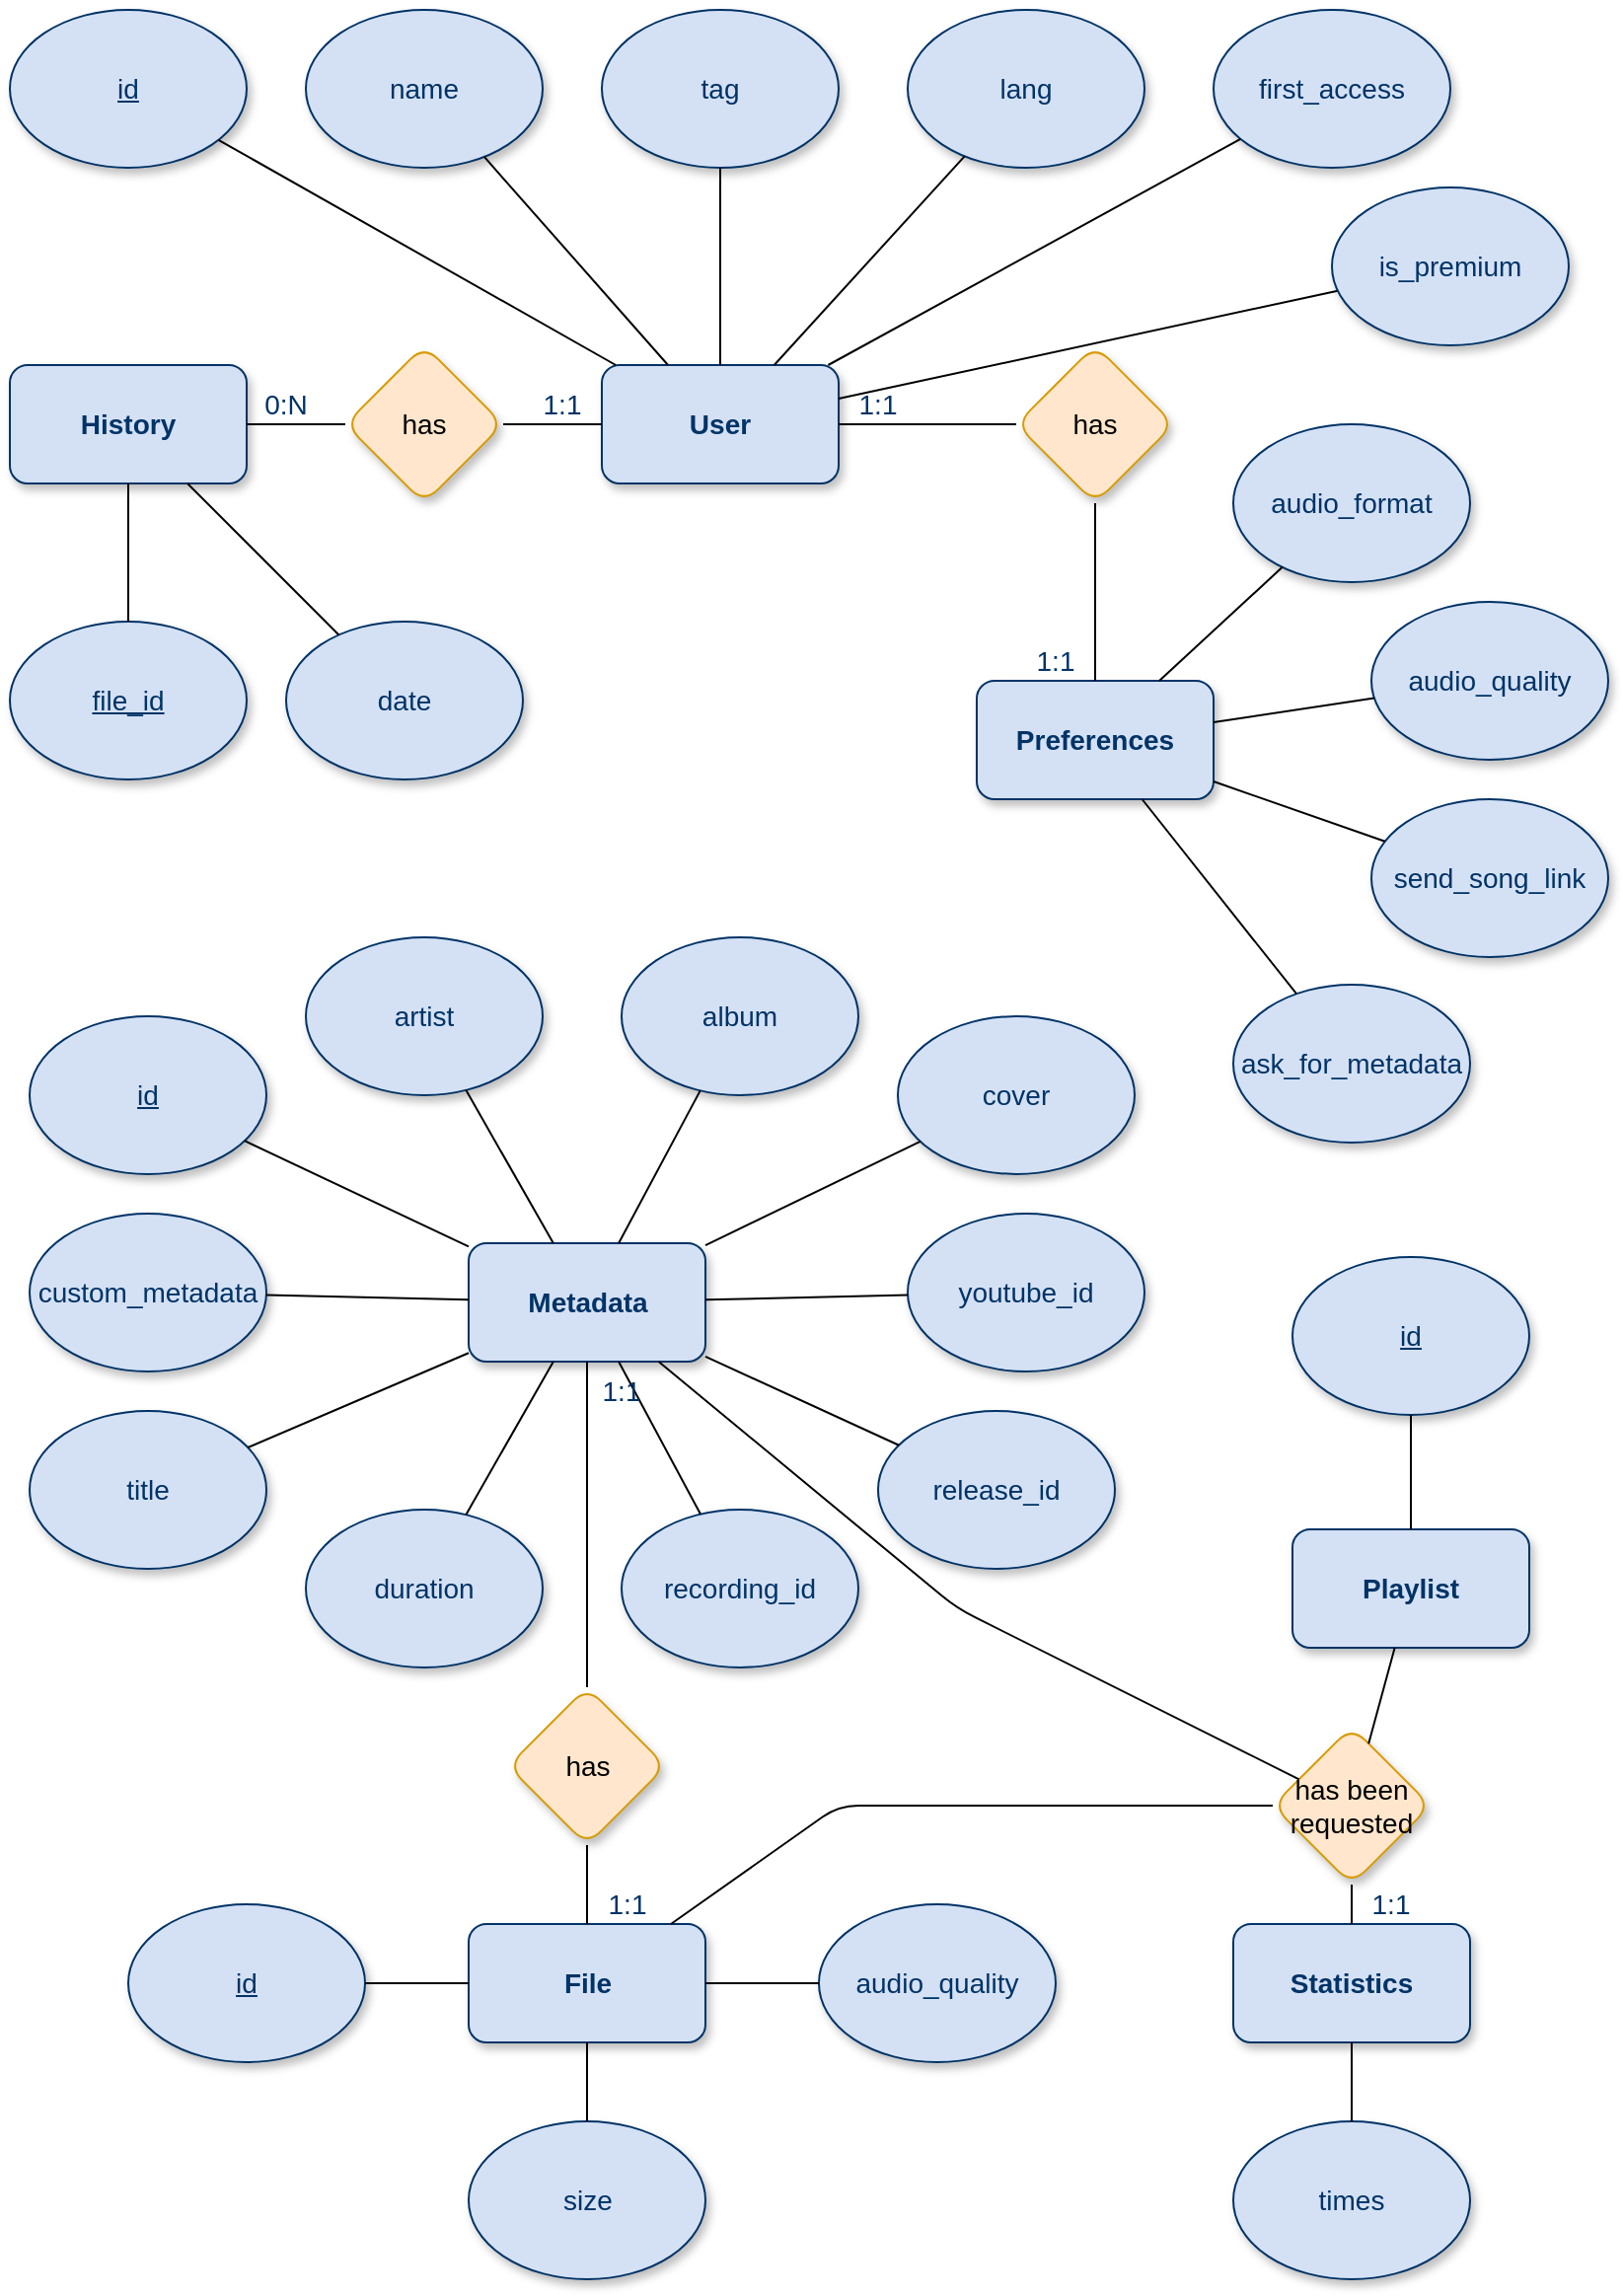 <mxfile version="13.0.3" type="device"><diagram name="Page-1" id="efa7a0a1-bf9b-a30e-e6df-94a7791c09e9"><mxGraphModel dx="1422" dy="816" grid="1" gridSize="10" guides="1" tooltips="1" connect="1" arrows="1" fold="1" page="1" pageScale="1" pageWidth="826" pageHeight="1169" background="#ffffff" math="0" shadow="0"><root><mxCell id="0"/><mxCell id="1" parent="0"/><mxCell id="u53SF7Rmm6a4zc6jmiQO-130" value="User" style="rounded=1;whiteSpace=wrap;html=1;shadow=1;strokeColor=#003366;fillColor=#D4E1F5;fontColor=#003366;align=center;glass=0;comic=0;fontStyle=1;labelBackgroundColor=none;labelBorderColor=none;fontSize=14;" parent="1" vertex="1"><mxGeometry x="310" y="190" width="120" height="60" as="geometry"/></mxCell><mxCell id="u53SF7Rmm6a4zc6jmiQO-131" value="&lt;u&gt;id&lt;/u&gt;" style="ellipse;whiteSpace=wrap;html=1;rounded=1;shadow=1;glass=0;comic=0;labelBackgroundColor=none;strokeColor=#003366;fillColor=#D4E1F5;fontSize=14;fontColor=#003366;align=center;" parent="1" vertex="1"><mxGeometry x="10" y="10" width="120" height="80" as="geometry"/></mxCell><mxCell id="u53SF7Rmm6a4zc6jmiQO-132" value="" style="endArrow=none;html=1;fontSize=14;fontColor=#003366;" parent="1" source="u53SF7Rmm6a4zc6jmiQO-130" target="u53SF7Rmm6a4zc6jmiQO-131" edge="1"><mxGeometry width="50" height="50" relative="1" as="geometry"><mxPoint x="10" y="260" as="sourcePoint"/><mxPoint x="60" y="210" as="targetPoint"/></mxGeometry></mxCell><mxCell id="u53SF7Rmm6a4zc6jmiQO-133" value="name" style="ellipse;whiteSpace=wrap;html=1;rounded=1;shadow=1;glass=0;comic=0;labelBackgroundColor=none;strokeColor=#003366;fillColor=#D4E1F5;fontSize=14;fontColor=#003366;align=center;" parent="1" vertex="1"><mxGeometry x="160" y="10" width="120" height="80" as="geometry"/></mxCell><mxCell id="u53SF7Rmm6a4zc6jmiQO-134" value="tag" style="ellipse;whiteSpace=wrap;html=1;rounded=1;shadow=1;glass=0;comic=0;labelBackgroundColor=none;strokeColor=#003366;fillColor=#D4E1F5;fontSize=14;fontColor=#003366;align=center;" parent="1" vertex="1"><mxGeometry x="310" y="10" width="120" height="80" as="geometry"/></mxCell><mxCell id="u53SF7Rmm6a4zc6jmiQO-135" value="lang" style="ellipse;whiteSpace=wrap;html=1;rounded=1;shadow=1;glass=0;comic=0;labelBackgroundColor=none;strokeColor=#003366;fillColor=#D4E1F5;fontSize=14;fontColor=#003366;align=center;" parent="1" vertex="1"><mxGeometry x="465" y="10" width="120" height="80" as="geometry"/></mxCell><mxCell id="u53SF7Rmm6a4zc6jmiQO-136" value="first_access" style="ellipse;whiteSpace=wrap;html=1;rounded=1;shadow=1;glass=0;comic=0;labelBackgroundColor=none;strokeColor=#003366;fillColor=#D4E1F5;fontSize=14;fontColor=#003366;align=center;" parent="1" vertex="1"><mxGeometry x="620" y="10" width="120" height="80" as="geometry"/></mxCell><mxCell id="u53SF7Rmm6a4zc6jmiQO-137" value="" style="endArrow=none;html=1;fontSize=14;fontColor=#003366;" parent="1" source="u53SF7Rmm6a4zc6jmiQO-130" target="u53SF7Rmm6a4zc6jmiQO-133" edge="1"><mxGeometry width="50" height="50" relative="1" as="geometry"><mxPoint x="10" y="320" as="sourcePoint"/><mxPoint x="60" y="270" as="targetPoint"/></mxGeometry></mxCell><mxCell id="u53SF7Rmm6a4zc6jmiQO-138" value="" style="endArrow=none;html=1;fontSize=14;fontColor=#003366;exitX=0.5;exitY=0;exitDx=0;exitDy=0;" parent="1" source="u53SF7Rmm6a4zc6jmiQO-130" target="u53SF7Rmm6a4zc6jmiQO-134" edge="1"><mxGeometry width="50" height="50" relative="1" as="geometry"><mxPoint x="10" y="320" as="sourcePoint"/><mxPoint x="60" y="270" as="targetPoint"/></mxGeometry></mxCell><mxCell id="u53SF7Rmm6a4zc6jmiQO-139" value="" style="endArrow=none;html=1;fontSize=14;fontColor=#003366;" parent="1" source="u53SF7Rmm6a4zc6jmiQO-130" target="u53SF7Rmm6a4zc6jmiQO-135" edge="1"><mxGeometry width="50" height="50" relative="1" as="geometry"><mxPoint x="10" y="320" as="sourcePoint"/><mxPoint x="60" y="270" as="targetPoint"/></mxGeometry></mxCell><mxCell id="u53SF7Rmm6a4zc6jmiQO-140" value="" style="endArrow=none;html=1;fontSize=14;fontColor=#003366;" parent="1" source="u53SF7Rmm6a4zc6jmiQO-130" target="u53SF7Rmm6a4zc6jmiQO-136" edge="1"><mxGeometry width="50" height="50" relative="1" as="geometry"><mxPoint x="10" y="320" as="sourcePoint"/><mxPoint x="60" y="270" as="targetPoint"/></mxGeometry></mxCell><mxCell id="u53SF7Rmm6a4zc6jmiQO-141" value="&lt;b&gt;History&lt;/b&gt;" style="rounded=1;whiteSpace=wrap;html=1;shadow=1;glass=0;comic=0;labelBackgroundColor=none;strokeColor=#003366;fillColor=#D4E1F5;fontSize=14;fontColor=#003366;align=center;" parent="1" vertex="1"><mxGeometry x="10" y="190" width="120" height="60" as="geometry"/></mxCell><mxCell id="u53SF7Rmm6a4zc6jmiQO-142" value="date" style="ellipse;whiteSpace=wrap;html=1;rounded=1;shadow=1;glass=0;comic=0;labelBackgroundColor=none;strokeColor=#003366;fillColor=#D4E1F5;fontSize=14;fontColor=#003366;align=center;" parent="1" vertex="1"><mxGeometry x="150" y="320" width="120" height="80" as="geometry"/></mxCell><mxCell id="u53SF7Rmm6a4zc6jmiQO-143" value="&lt;u&gt;file_id&lt;/u&gt;" style="ellipse;whiteSpace=wrap;html=1;rounded=1;shadow=1;glass=0;comic=0;labelBackgroundColor=none;strokeColor=#003366;fillColor=#D4E1F5;fontSize=14;fontColor=#003366;align=center;" parent="1" vertex="1"><mxGeometry x="10" y="320" width="120" height="80" as="geometry"/></mxCell><mxCell id="u53SF7Rmm6a4zc6jmiQO-144" value="" style="endArrow=none;html=1;fontSize=14;fontColor=#003366;" parent="1" source="u53SF7Rmm6a4zc6jmiQO-141" target="u53SF7Rmm6a4zc6jmiQO-142" edge="1"><mxGeometry width="50" height="50" relative="1" as="geometry"><mxPoint x="10" y="570" as="sourcePoint"/><mxPoint x="60" y="520" as="targetPoint"/></mxGeometry></mxCell><mxCell id="u53SF7Rmm6a4zc6jmiQO-147" value="has" style="rhombus;whiteSpace=wrap;html=1;rounded=1;shadow=1;glass=0;comic=0;labelBackgroundColor=none;strokeColor=#d79b00;fillColor=#ffe6cc;fontSize=14;align=center;" parent="1" vertex="1"><mxGeometry x="180" y="180" width="80" height="80" as="geometry"/></mxCell><mxCell id="u53SF7Rmm6a4zc6jmiQO-148" value="" style="endArrow=none;html=1;fontSize=14;fontColor=#003366;entryX=0;entryY=0.5;entryDx=0;entryDy=0;" parent="1" source="u53SF7Rmm6a4zc6jmiQO-147" target="u53SF7Rmm6a4zc6jmiQO-130" edge="1"><mxGeometry width="50" height="50" relative="1" as="geometry"><mxPoint x="10" y="480" as="sourcePoint"/><mxPoint x="60" y="430" as="targetPoint"/></mxGeometry></mxCell><mxCell id="u53SF7Rmm6a4zc6jmiQO-149" value="" style="endArrow=none;html=1;fontSize=14;fontColor=#003366;" parent="1" source="u53SF7Rmm6a4zc6jmiQO-141" target="u53SF7Rmm6a4zc6jmiQO-147" edge="1"><mxGeometry width="50" height="50" relative="1" as="geometry"><mxPoint x="10" y="480" as="sourcePoint"/><mxPoint x="60" y="430" as="targetPoint"/></mxGeometry></mxCell><mxCell id="u53SF7Rmm6a4zc6jmiQO-150" value="1:1" style="text;html=1;strokeColor=none;fillColor=none;align=center;verticalAlign=middle;whiteSpace=wrap;rounded=0;shadow=1;glass=0;comic=0;labelBackgroundColor=none;fontSize=14;fontColor=#003366;" parent="1" vertex="1"><mxGeometry x="270" y="200" width="40" height="20" as="geometry"/></mxCell><mxCell id="u53SF7Rmm6a4zc6jmiQO-151" value="0:N" style="text;html=1;strokeColor=none;fillColor=none;align=center;verticalAlign=middle;whiteSpace=wrap;rounded=0;shadow=1;glass=0;comic=0;labelBackgroundColor=none;fontSize=14;fontColor=#003366;" parent="1" vertex="1"><mxGeometry x="130" y="200" width="40" height="20" as="geometry"/></mxCell><mxCell id="u53SF7Rmm6a4zc6jmiQO-152" value="" style="endArrow=none;html=1;fontSize=14;fontColor=#003366;" parent="1" source="u53SF7Rmm6a4zc6jmiQO-143" target="u53SF7Rmm6a4zc6jmiQO-141" edge="1"><mxGeometry width="50" height="50" relative="1" as="geometry"><mxPoint x="10" y="480" as="sourcePoint"/><mxPoint x="60" y="430" as="targetPoint"/></mxGeometry></mxCell><mxCell id="u53SF7Rmm6a4zc6jmiQO-153" value="&lt;b&gt;Preferences&lt;/b&gt;" style="rounded=1;whiteSpace=wrap;html=1;shadow=1;glass=0;comic=0;labelBackgroundColor=none;strokeColor=#003366;fillColor=#D4E1F5;fontSize=14;fontColor=#003366;align=center;" parent="1" vertex="1"><mxGeometry x="500" y="350" width="120" height="60" as="geometry"/></mxCell><mxCell id="u53SF7Rmm6a4zc6jmiQO-154" value="has" style="rhombus;whiteSpace=wrap;html=1;rounded=1;shadow=1;glass=0;comic=0;labelBackgroundColor=none;strokeColor=#d79b00;fillColor=#ffe6cc;fontSize=14;align=center;" parent="1" vertex="1"><mxGeometry x="520" y="180" width="80" height="80" as="geometry"/></mxCell><mxCell id="u53SF7Rmm6a4zc6jmiQO-155" value="" style="endArrow=none;html=1;fontSize=14;fontColor=#003366;" parent="1" source="u53SF7Rmm6a4zc6jmiQO-130" target="u53SF7Rmm6a4zc6jmiQO-154" edge="1"><mxGeometry width="50" height="50" relative="1" as="geometry"><mxPoint x="440" y="340" as="sourcePoint"/><mxPoint x="490" y="250" as="targetPoint"/></mxGeometry></mxCell><mxCell id="u53SF7Rmm6a4zc6jmiQO-156" value="" style="endArrow=none;html=1;fontSize=14;fontColor=#003366;" parent="1" source="u53SF7Rmm6a4zc6jmiQO-154" target="u53SF7Rmm6a4zc6jmiQO-153" edge="1"><mxGeometry width="50" height="50" relative="1" as="geometry"><mxPoint x="620" y="380" as="sourcePoint"/><mxPoint x="670" y="330" as="targetPoint"/></mxGeometry></mxCell><mxCell id="u53SF7Rmm6a4zc6jmiQO-157" value="1:1" style="text;html=1;strokeColor=none;fillColor=none;align=center;verticalAlign=middle;whiteSpace=wrap;rounded=0;shadow=1;glass=0;comic=0;labelBackgroundColor=none;fontSize=14;fontColor=#003366;" parent="1" vertex="1"><mxGeometry x="430" y="200" width="40" height="20" as="geometry"/></mxCell><mxCell id="u53SF7Rmm6a4zc6jmiQO-158" value="1:1" style="text;html=1;strokeColor=none;fillColor=none;align=center;verticalAlign=middle;whiteSpace=wrap;rounded=0;shadow=1;glass=0;comic=0;labelBackgroundColor=none;fontSize=14;fontColor=#003366;" parent="1" vertex="1"><mxGeometry x="520" y="330" width="40" height="20" as="geometry"/></mxCell><mxCell id="u53SF7Rmm6a4zc6jmiQO-159" value="audio_format" style="ellipse;whiteSpace=wrap;html=1;rounded=1;shadow=1;glass=0;comic=0;labelBackgroundColor=none;strokeColor=#003366;fillColor=#D4E1F5;fontSize=14;fontColor=#003366;align=center;" parent="1" vertex="1"><mxGeometry x="630" y="220" width="120" height="80" as="geometry"/></mxCell><mxCell id="u53SF7Rmm6a4zc6jmiQO-160" value="audio_quality" style="ellipse;whiteSpace=wrap;html=1;rounded=1;shadow=1;glass=0;comic=0;labelBackgroundColor=none;strokeColor=#003366;fillColor=#D4E1F5;fontSize=14;fontColor=#003366;align=center;" parent="1" vertex="1"><mxGeometry x="700" y="310" width="120" height="80" as="geometry"/></mxCell><mxCell id="u53SF7Rmm6a4zc6jmiQO-161" value="send_song_link" style="ellipse;whiteSpace=wrap;html=1;rounded=1;shadow=1;glass=0;comic=0;labelBackgroundColor=none;strokeColor=#003366;fillColor=#D4E1F5;fontSize=14;fontColor=#003366;align=center;" parent="1" vertex="1"><mxGeometry x="700" y="410" width="120" height="80" as="geometry"/></mxCell><mxCell id="u53SF7Rmm6a4zc6jmiQO-163" value="ask_for_metadata" style="ellipse;whiteSpace=wrap;html=1;rounded=1;shadow=1;glass=0;comic=0;labelBackgroundColor=none;strokeColor=#003366;fillColor=#D4E1F5;fontSize=14;fontColor=#003366;align=center;" parent="1" vertex="1"><mxGeometry x="630" y="504" width="120" height="80" as="geometry"/></mxCell><mxCell id="u53SF7Rmm6a4zc6jmiQO-164" value="" style="endArrow=none;html=1;fontSize=14;fontColor=#003366;" parent="1" source="u53SF7Rmm6a4zc6jmiQO-159" target="u53SF7Rmm6a4zc6jmiQO-153" edge="1"><mxGeometry width="50" height="50" relative="1" as="geometry"><mxPoint x="10" y="660" as="sourcePoint"/><mxPoint x="60" y="610" as="targetPoint"/></mxGeometry></mxCell><mxCell id="u53SF7Rmm6a4zc6jmiQO-165" value="" style="endArrow=none;html=1;fontSize=14;fontColor=#003366;" parent="1" source="u53SF7Rmm6a4zc6jmiQO-160" target="u53SF7Rmm6a4zc6jmiQO-153" edge="1"><mxGeometry width="50" height="50" relative="1" as="geometry"><mxPoint x="10" y="660" as="sourcePoint"/><mxPoint x="60" y="610" as="targetPoint"/></mxGeometry></mxCell><mxCell id="u53SF7Rmm6a4zc6jmiQO-166" value="" style="endArrow=none;html=1;fontSize=14;fontColor=#003366;" parent="1" source="u53SF7Rmm6a4zc6jmiQO-161" target="u53SF7Rmm6a4zc6jmiQO-153" edge="1"><mxGeometry width="50" height="50" relative="1" as="geometry"><mxPoint x="10" y="660" as="sourcePoint"/><mxPoint x="60" y="610" as="targetPoint"/></mxGeometry></mxCell><mxCell id="u53SF7Rmm6a4zc6jmiQO-167" value="" style="endArrow=none;html=1;fontSize=14;fontColor=#003366;" parent="1" source="u53SF7Rmm6a4zc6jmiQO-163" target="u53SF7Rmm6a4zc6jmiQO-153" edge="1"><mxGeometry width="50" height="50" relative="1" as="geometry"><mxPoint x="10" y="660" as="sourcePoint"/><mxPoint x="60" y="610" as="targetPoint"/></mxGeometry></mxCell><mxCell id="u53SF7Rmm6a4zc6jmiQO-168" value="&lt;b&gt;Metadata&lt;/b&gt;" style="rounded=1;whiteSpace=wrap;html=1;shadow=1;glass=0;comic=0;labelBackgroundColor=none;strokeColor=#003366;fillColor=#D4E1F5;fontSize=14;fontColor=#003366;align=center;" parent="1" vertex="1"><mxGeometry x="242.5" y="635" width="120" height="60" as="geometry"/></mxCell><mxCell id="u53SF7Rmm6a4zc6jmiQO-169" value="&lt;u&gt;id&lt;/u&gt;" style="ellipse;whiteSpace=wrap;html=1;rounded=1;shadow=1;glass=0;comic=0;labelBackgroundColor=none;strokeColor=#003366;fillColor=#D4E1F5;fontSize=14;fontColor=#003366;align=center;" parent="1" vertex="1"><mxGeometry x="20" y="520" width="120" height="80" as="geometry"/></mxCell><mxCell id="u53SF7Rmm6a4zc6jmiQO-170" value="title" style="ellipse;whiteSpace=wrap;html=1;rounded=1;shadow=1;glass=0;comic=0;labelBackgroundColor=none;strokeColor=#003366;fillColor=#D4E1F5;fontSize=14;fontColor=#003366;align=center;" parent="1" vertex="1"><mxGeometry x="20" y="720" width="120" height="80" as="geometry"/></mxCell><mxCell id="u53SF7Rmm6a4zc6jmiQO-171" value="artist" style="ellipse;whiteSpace=wrap;html=1;rounded=1;shadow=1;glass=0;comic=0;labelBackgroundColor=none;strokeColor=#003366;fillColor=#D4E1F5;fontSize=14;fontColor=#003366;align=center;" parent="1" vertex="1"><mxGeometry x="160" y="480" width="120" height="80" as="geometry"/></mxCell><mxCell id="u53SF7Rmm6a4zc6jmiQO-172" value="album" style="ellipse;whiteSpace=wrap;html=1;rounded=1;shadow=1;glass=0;comic=0;labelBackgroundColor=none;strokeColor=#003366;fillColor=#D4E1F5;fontSize=14;fontColor=#003366;align=center;" parent="1" vertex="1"><mxGeometry x="320" y="480" width="120" height="80" as="geometry"/></mxCell><mxCell id="u53SF7Rmm6a4zc6jmiQO-173" value="cover" style="ellipse;whiteSpace=wrap;html=1;rounded=1;shadow=1;glass=0;comic=0;labelBackgroundColor=none;strokeColor=#003366;fillColor=#D4E1F5;fontSize=14;fontColor=#003366;align=center;" parent="1" vertex="1"><mxGeometry x="460" y="520" width="120" height="80" as="geometry"/></mxCell><mxCell id="u53SF7Rmm6a4zc6jmiQO-174" value="release_id" style="ellipse;whiteSpace=wrap;html=1;rounded=1;shadow=1;glass=0;comic=0;labelBackgroundColor=none;strokeColor=#003366;fillColor=#D4E1F5;fontSize=14;fontColor=#003366;align=center;" parent="1" vertex="1"><mxGeometry x="450" y="720" width="120" height="80" as="geometry"/></mxCell><mxCell id="u53SF7Rmm6a4zc6jmiQO-175" value="recording_id" style="ellipse;whiteSpace=wrap;html=1;rounded=1;shadow=1;glass=0;comic=0;labelBackgroundColor=none;strokeColor=#003366;fillColor=#D4E1F5;fontSize=14;fontColor=#003366;align=center;" parent="1" vertex="1"><mxGeometry x="320" y="770" width="120" height="80" as="geometry"/></mxCell><mxCell id="u53SF7Rmm6a4zc6jmiQO-176" value="duration" style="ellipse;whiteSpace=wrap;html=1;rounded=1;shadow=1;glass=0;comic=0;labelBackgroundColor=none;strokeColor=#003366;fillColor=#D4E1F5;fontSize=14;fontColor=#003366;align=center;" parent="1" vertex="1"><mxGeometry x="160" y="770" width="120" height="80" as="geometry"/></mxCell><mxCell id="u53SF7Rmm6a4zc6jmiQO-177" value="custom_metadata" style="ellipse;whiteSpace=wrap;html=1;rounded=1;shadow=1;glass=0;comic=0;labelBackgroundColor=none;strokeColor=#003366;fillColor=#D4E1F5;fontSize=14;fontColor=#003366;align=center;" parent="1" vertex="1"><mxGeometry x="20" y="620" width="120" height="80" as="geometry"/></mxCell><mxCell id="u53SF7Rmm6a4zc6jmiQO-178" value="youtube_id" style="ellipse;whiteSpace=wrap;html=1;rounded=1;shadow=1;glass=0;comic=0;labelBackgroundColor=none;strokeColor=#003366;fillColor=#D4E1F5;fontSize=14;fontColor=#003366;align=center;" parent="1" vertex="1"><mxGeometry x="465" y="620" width="120" height="80" as="geometry"/></mxCell><mxCell id="u53SF7Rmm6a4zc6jmiQO-179" value="" style="endArrow=none;html=1;fontSize=14;fontColor=#003366;" parent="1" source="u53SF7Rmm6a4zc6jmiQO-177" target="u53SF7Rmm6a4zc6jmiQO-168" edge="1"><mxGeometry width="50" height="50" relative="1" as="geometry"><mxPoint x="10" y="920" as="sourcePoint"/><mxPoint x="60" y="870" as="targetPoint"/></mxGeometry></mxCell><mxCell id="u53SF7Rmm6a4zc6jmiQO-180" value="" style="endArrow=none;html=1;fontSize=14;fontColor=#003366;" parent="1" source="u53SF7Rmm6a4zc6jmiQO-170" target="u53SF7Rmm6a4zc6jmiQO-168" edge="1"><mxGeometry width="50" height="50" relative="1" as="geometry"><mxPoint x="10" y="920" as="sourcePoint"/><mxPoint x="60" y="870" as="targetPoint"/></mxGeometry></mxCell><mxCell id="u53SF7Rmm6a4zc6jmiQO-181" value="" style="endArrow=none;html=1;fontSize=14;fontColor=#003366;" parent="1" source="u53SF7Rmm6a4zc6jmiQO-176" target="u53SF7Rmm6a4zc6jmiQO-168" edge="1"><mxGeometry width="50" height="50" relative="1" as="geometry"><mxPoint x="10" y="920" as="sourcePoint"/><mxPoint x="60" y="870" as="targetPoint"/></mxGeometry></mxCell><mxCell id="u53SF7Rmm6a4zc6jmiQO-182" value="" style="endArrow=none;html=1;fontSize=14;fontColor=#003366;" parent="1" source="u53SF7Rmm6a4zc6jmiQO-175" target="u53SF7Rmm6a4zc6jmiQO-168" edge="1"><mxGeometry width="50" height="50" relative="1" as="geometry"><mxPoint x="10" y="920" as="sourcePoint"/><mxPoint x="60" y="870" as="targetPoint"/></mxGeometry></mxCell><mxCell id="u53SF7Rmm6a4zc6jmiQO-183" value="" style="endArrow=none;html=1;fontSize=14;fontColor=#003366;" parent="1" source="u53SF7Rmm6a4zc6jmiQO-174" target="u53SF7Rmm6a4zc6jmiQO-168" edge="1"><mxGeometry width="50" height="50" relative="1" as="geometry"><mxPoint x="10" y="920" as="sourcePoint"/><mxPoint x="60" y="870" as="targetPoint"/></mxGeometry></mxCell><mxCell id="u53SF7Rmm6a4zc6jmiQO-184" value="" style="endArrow=none;html=1;fontSize=14;fontColor=#003366;" parent="1" source="u53SF7Rmm6a4zc6jmiQO-178" target="u53SF7Rmm6a4zc6jmiQO-168" edge="1"><mxGeometry width="50" height="50" relative="1" as="geometry"><mxPoint x="10" y="920" as="sourcePoint"/><mxPoint x="60" y="870" as="targetPoint"/></mxGeometry></mxCell><mxCell id="u53SF7Rmm6a4zc6jmiQO-185" value="" style="endArrow=none;html=1;fontSize=14;fontColor=#003366;" parent="1" source="u53SF7Rmm6a4zc6jmiQO-168" target="u53SF7Rmm6a4zc6jmiQO-169" edge="1"><mxGeometry width="50" height="50" relative="1" as="geometry"><mxPoint x="220" y="640" as="sourcePoint"/><mxPoint x="270" y="590" as="targetPoint"/></mxGeometry></mxCell><mxCell id="u53SF7Rmm6a4zc6jmiQO-186" value="" style="endArrow=none;html=1;fontSize=14;fontColor=#003366;" parent="1" source="u53SF7Rmm6a4zc6jmiQO-171" target="u53SF7Rmm6a4zc6jmiQO-168" edge="1"><mxGeometry width="50" height="50" relative="1" as="geometry"><mxPoint x="300" y="620" as="sourcePoint"/><mxPoint x="350" y="570" as="targetPoint"/></mxGeometry></mxCell><mxCell id="u53SF7Rmm6a4zc6jmiQO-187" value="" style="endArrow=none;html=1;fontSize=14;fontColor=#003366;" parent="1" source="u53SF7Rmm6a4zc6jmiQO-168" target="u53SF7Rmm6a4zc6jmiQO-172" edge="1"><mxGeometry width="50" height="50" relative="1" as="geometry"><mxPoint x="310" y="630" as="sourcePoint"/><mxPoint x="360" y="580" as="targetPoint"/></mxGeometry></mxCell><mxCell id="u53SF7Rmm6a4zc6jmiQO-188" value="" style="endArrow=none;html=1;fontSize=14;fontColor=#003366;" parent="1" source="u53SF7Rmm6a4zc6jmiQO-168" target="u53SF7Rmm6a4zc6jmiQO-173" edge="1"><mxGeometry width="50" height="50" relative="1" as="geometry"><mxPoint x="370" y="640" as="sourcePoint"/><mxPoint x="420" y="590" as="targetPoint"/></mxGeometry></mxCell><mxCell id="u53SF7Rmm6a4zc6jmiQO-189" value="&lt;b&gt;File&lt;/b&gt;" style="rounded=1;whiteSpace=wrap;html=1;shadow=1;glass=0;comic=0;labelBackgroundColor=none;strokeColor=#003366;fillColor=#D4E1F5;fontSize=14;fontColor=#003366;align=center;" parent="1" vertex="1"><mxGeometry x="242.5" y="980" width="120" height="60" as="geometry"/></mxCell><mxCell id="u53SF7Rmm6a4zc6jmiQO-190" value="&lt;u&gt;id&lt;/u&gt;" style="ellipse;whiteSpace=wrap;html=1;rounded=1;shadow=1;glass=0;comic=0;labelBackgroundColor=none;strokeColor=#003366;fillColor=#D4E1F5;fontSize=14;fontColor=#003366;align=center;" parent="1" vertex="1"><mxGeometry x="70" y="970" width="120" height="80" as="geometry"/></mxCell><mxCell id="u53SF7Rmm6a4zc6jmiQO-191" value="audio_quality" style="ellipse;whiteSpace=wrap;html=1;rounded=1;shadow=1;glass=0;comic=0;labelBackgroundColor=none;strokeColor=#003366;fillColor=#D4E1F5;fontSize=14;fontColor=#003366;align=center;" parent="1" vertex="1"><mxGeometry x="420" y="970" width="120" height="80" as="geometry"/></mxCell><mxCell id="u53SF7Rmm6a4zc6jmiQO-192" value="size" style="ellipse;whiteSpace=wrap;html=1;rounded=1;shadow=1;glass=0;comic=0;labelBackgroundColor=none;strokeColor=#003366;fillColor=#D4E1F5;fontSize=14;fontColor=#003366;align=center;" parent="1" vertex="1"><mxGeometry x="242.5" y="1080" width="120" height="80" as="geometry"/></mxCell><mxCell id="u53SF7Rmm6a4zc6jmiQO-193" value="has" style="rhombus;whiteSpace=wrap;html=1;rounded=1;shadow=1;glass=0;comic=0;labelBackgroundColor=none;strokeColor=#d79b00;fillColor=#ffe6cc;fontSize=14;align=center;" parent="1" vertex="1"><mxGeometry x="262.5" y="860" width="80" height="80" as="geometry"/></mxCell><mxCell id="u53SF7Rmm6a4zc6jmiQO-194" value="" style="endArrow=none;html=1;fontSize=14;fontColor=#003366;" parent="1" source="u53SF7Rmm6a4zc6jmiQO-189" target="u53SF7Rmm6a4zc6jmiQO-193" edge="1"><mxGeometry width="50" height="50" relative="1" as="geometry"><mxPoint x="10" y="1230" as="sourcePoint"/><mxPoint x="60" y="1180" as="targetPoint"/></mxGeometry></mxCell><mxCell id="u53SF7Rmm6a4zc6jmiQO-195" value="" style="endArrow=none;html=1;fontSize=14;fontColor=#003366;entryX=0.5;entryY=1;entryDx=0;entryDy=0;" parent="1" source="u53SF7Rmm6a4zc6jmiQO-193" target="u53SF7Rmm6a4zc6jmiQO-168" edge="1"><mxGeometry width="50" height="50" relative="1" as="geometry"><mxPoint x="303" y="867" as="sourcePoint"/><mxPoint x="320" y="740" as="targetPoint"/></mxGeometry></mxCell><mxCell id="u53SF7Rmm6a4zc6jmiQO-196" value="" style="endArrow=none;html=1;fontSize=14;fontColor=#003366;" parent="1" source="u53SF7Rmm6a4zc6jmiQO-190" target="u53SF7Rmm6a4zc6jmiQO-189" edge="1"><mxGeometry width="50" height="50" relative="1" as="geometry"><mxPoint x="190" y="1060" as="sourcePoint"/><mxPoint x="240" y="1010" as="targetPoint"/></mxGeometry></mxCell><mxCell id="u53SF7Rmm6a4zc6jmiQO-197" value="" style="endArrow=none;html=1;fontSize=14;fontColor=#003366;" parent="1" source="u53SF7Rmm6a4zc6jmiQO-192" target="u53SF7Rmm6a4zc6jmiQO-189" edge="1"><mxGeometry width="50" height="50" relative="1" as="geometry"><mxPoint x="120" y="940" as="sourcePoint"/><mxPoint x="170" y="890" as="targetPoint"/></mxGeometry></mxCell><mxCell id="u53SF7Rmm6a4zc6jmiQO-198" value="" style="endArrow=none;html=1;fontSize=14;fontColor=#003366;" parent="1" source="u53SF7Rmm6a4zc6jmiQO-191" target="u53SF7Rmm6a4zc6jmiQO-189" edge="1"><mxGeometry width="50" height="50" relative="1" as="geometry"><mxPoint x="10" y="1230" as="sourcePoint"/><mxPoint x="60" y="1180" as="targetPoint"/></mxGeometry></mxCell><mxCell id="u53SF7Rmm6a4zc6jmiQO-199" value="1:1" style="text;html=1;strokeColor=none;fillColor=none;align=center;verticalAlign=middle;whiteSpace=wrap;rounded=0;shadow=1;glass=0;comic=0;labelBackgroundColor=none;fontSize=14;fontColor=#003366;" parent="1" vertex="1"><mxGeometry x="302.5" y="960" width="40" height="20" as="geometry"/></mxCell><mxCell id="u53SF7Rmm6a4zc6jmiQO-200" value="1:1" style="text;html=1;strokeColor=none;fillColor=none;align=center;verticalAlign=middle;whiteSpace=wrap;rounded=0;shadow=1;glass=0;comic=0;labelBackgroundColor=none;fontSize=14;fontColor=#003366;" parent="1" vertex="1"><mxGeometry x="300" y="700" width="40" height="20" as="geometry"/></mxCell><mxCell id="u53SF7Rmm6a4zc6jmiQO-201" value="&lt;b&gt;Playlist&lt;/b&gt;" style="rounded=1;whiteSpace=wrap;html=1;shadow=1;glass=0;comic=0;labelBackgroundColor=none;strokeColor=#003366;fillColor=#D4E1F5;fontSize=14;fontColor=#003366;align=center;" parent="1" vertex="1"><mxGeometry x="660" y="780" width="120" height="60" as="geometry"/></mxCell><mxCell id="u53SF7Rmm6a4zc6jmiQO-202" value="&lt;u&gt;id&lt;/u&gt;" style="ellipse;whiteSpace=wrap;html=1;rounded=1;shadow=1;glass=0;comic=0;labelBackgroundColor=none;strokeColor=#003366;fillColor=#D4E1F5;fontSize=14;fontColor=#003366;align=center;" parent="1" vertex="1"><mxGeometry x="660" y="642" width="120" height="80" as="geometry"/></mxCell><mxCell id="u53SF7Rmm6a4zc6jmiQO-203" value="" style="endArrow=none;html=1;fontSize=14;fontColor=#003366;" parent="1" source="u53SF7Rmm6a4zc6jmiQO-201" target="u53SF7Rmm6a4zc6jmiQO-202" edge="1"><mxGeometry width="50" height="50" relative="1" as="geometry"><mxPoint x="10" y="1230" as="sourcePoint"/><mxPoint x="60" y="1180" as="targetPoint"/></mxGeometry></mxCell><mxCell id="u53SF7Rmm6a4zc6jmiQO-204" value="&lt;b&gt;Statistics&lt;/b&gt;" style="rounded=1;whiteSpace=wrap;html=1;shadow=1;glass=0;comic=0;labelBackgroundColor=none;strokeColor=#003366;fillColor=#D4E1F5;fontSize=14;fontColor=#003366;align=center;" parent="1" vertex="1"><mxGeometry x="630" y="980" width="120" height="60" as="geometry"/></mxCell><mxCell id="u53SF7Rmm6a4zc6jmiQO-205" value="times" style="ellipse;whiteSpace=wrap;html=1;rounded=1;shadow=1;glass=0;comic=0;labelBackgroundColor=none;strokeColor=#003366;fillColor=#D4E1F5;fontSize=14;fontColor=#003366;align=center;" parent="1" vertex="1"><mxGeometry x="630" y="1080" width="120" height="80" as="geometry"/></mxCell><mxCell id="u53SF7Rmm6a4zc6jmiQO-206" value="" style="endArrow=none;html=1;fontSize=14;fontColor=#003366;" parent="1" source="u53SF7Rmm6a4zc6jmiQO-205" target="u53SF7Rmm6a4zc6jmiQO-204" edge="1"><mxGeometry width="50" height="50" relative="1" as="geometry"><mxPoint x="10" y="1230" as="sourcePoint"/><mxPoint x="60" y="1180" as="targetPoint"/></mxGeometry></mxCell><mxCell id="u53SF7Rmm6a4zc6jmiQO-207" value="has been requested" style="rhombus;whiteSpace=wrap;html=1;rounded=1;shadow=1;glass=0;comic=0;labelBackgroundColor=none;strokeColor=#d79b00;fillColor=#ffe6cc;fontSize=14;align=center;" parent="1" vertex="1"><mxGeometry x="650" y="880" width="80" height="80" as="geometry"/></mxCell><mxCell id="u53SF7Rmm6a4zc6jmiQO-208" value="" style="endArrow=none;html=1;fontSize=14;fontColor=#003366;" parent="1" source="u53SF7Rmm6a4zc6jmiQO-204" target="u53SF7Rmm6a4zc6jmiQO-207" edge="1"><mxGeometry width="50" height="50" relative="1" as="geometry"><mxPoint x="10" y="1230" as="sourcePoint"/><mxPoint x="60" y="1180" as="targetPoint"/></mxGeometry></mxCell><mxCell id="u53SF7Rmm6a4zc6jmiQO-209" value="1:1" style="text;html=1;strokeColor=none;fillColor=none;align=center;verticalAlign=middle;whiteSpace=wrap;rounded=0;shadow=1;glass=0;comic=0;labelBackgroundColor=none;fontSize=14;fontColor=#003366;" parent="1" vertex="1"><mxGeometry x="690" y="960" width="40" height="20" as="geometry"/></mxCell><mxCell id="u53SF7Rmm6a4zc6jmiQO-210" value="" style="endArrow=none;html=1;fontSize=14;fontColor=#003366;" parent="1" source="u53SF7Rmm6a4zc6jmiQO-207" target="u53SF7Rmm6a4zc6jmiQO-201" edge="1"><mxGeometry width="50" height="50" relative="1" as="geometry"><mxPoint x="10" y="1230" as="sourcePoint"/><mxPoint x="60" y="1180" as="targetPoint"/></mxGeometry></mxCell><mxCell id="u53SF7Rmm6a4zc6jmiQO-211" value="" style="endArrow=none;html=1;fontSize=14;fontColor=#003366;" parent="1" source="u53SF7Rmm6a4zc6jmiQO-207" target="u53SF7Rmm6a4zc6jmiQO-168" edge="1"><mxGeometry width="50" height="50" relative="1" as="geometry"><mxPoint x="500" y="910" as="sourcePoint"/><mxPoint x="550" y="860" as="targetPoint"/><Array as="points"><mxPoint x="490" y="820"/></Array></mxGeometry></mxCell><mxCell id="u53SF7Rmm6a4zc6jmiQO-213" value="" style="endArrow=none;html=1;fontSize=14;fontColor=#003366;" parent="1" source="u53SF7Rmm6a4zc6jmiQO-207" target="u53SF7Rmm6a4zc6jmiQO-189" edge="1"><mxGeometry width="50" height="50" relative="1" as="geometry"><mxPoint x="10" y="1300" as="sourcePoint"/><mxPoint x="60" y="1250" as="targetPoint"/><Array as="points"><mxPoint x="430" y="920"/></Array></mxGeometry></mxCell><mxCell id="2YAa4g77-FtDdLqphyT1-3" value="" style="endArrow=none;html=1;" edge="1" parent="1" source="2YAa4g77-FtDdLqphyT1-4" target="u53SF7Rmm6a4zc6jmiQO-130"><mxGeometry width="50" height="50" relative="1" as="geometry"><mxPoint x="677.847" y="140.756" as="sourcePoint"/><mxPoint x="440" y="390" as="targetPoint"/></mxGeometry></mxCell><mxCell id="2YAa4g77-FtDdLqphyT1-4" value="is_premium" style="ellipse;whiteSpace=wrap;html=1;rounded=1;shadow=1;glass=0;comic=0;labelBackgroundColor=none;strokeColor=#003366;fillColor=#D4E1F5;fontSize=14;fontColor=#003366;align=center;" vertex="1" parent="1"><mxGeometry x="680" y="100" width="120" height="80" as="geometry"/></mxCell></root></mxGraphModel></diagram></mxfile>